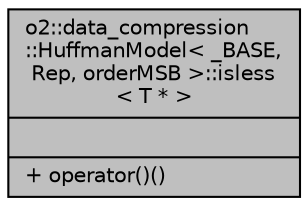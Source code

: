 digraph "o2::data_compression::HuffmanModel&lt; _BASE, Rep, orderMSB &gt;::isless&lt; T * &gt;"
{
 // INTERACTIVE_SVG=YES
  bgcolor="transparent";
  edge [fontname="Helvetica",fontsize="10",labelfontname="Helvetica",labelfontsize="10"];
  node [fontname="Helvetica",fontsize="10",shape=record];
  Node1 [label="{o2::data_compression\l::HuffmanModel\< _BASE,\l Rep, orderMSB \>::isless\l\< T * \>\n||+ operator()()\l}",height=0.2,width=0.4,color="black", fillcolor="grey75", style="filled" fontcolor="black"];
}

